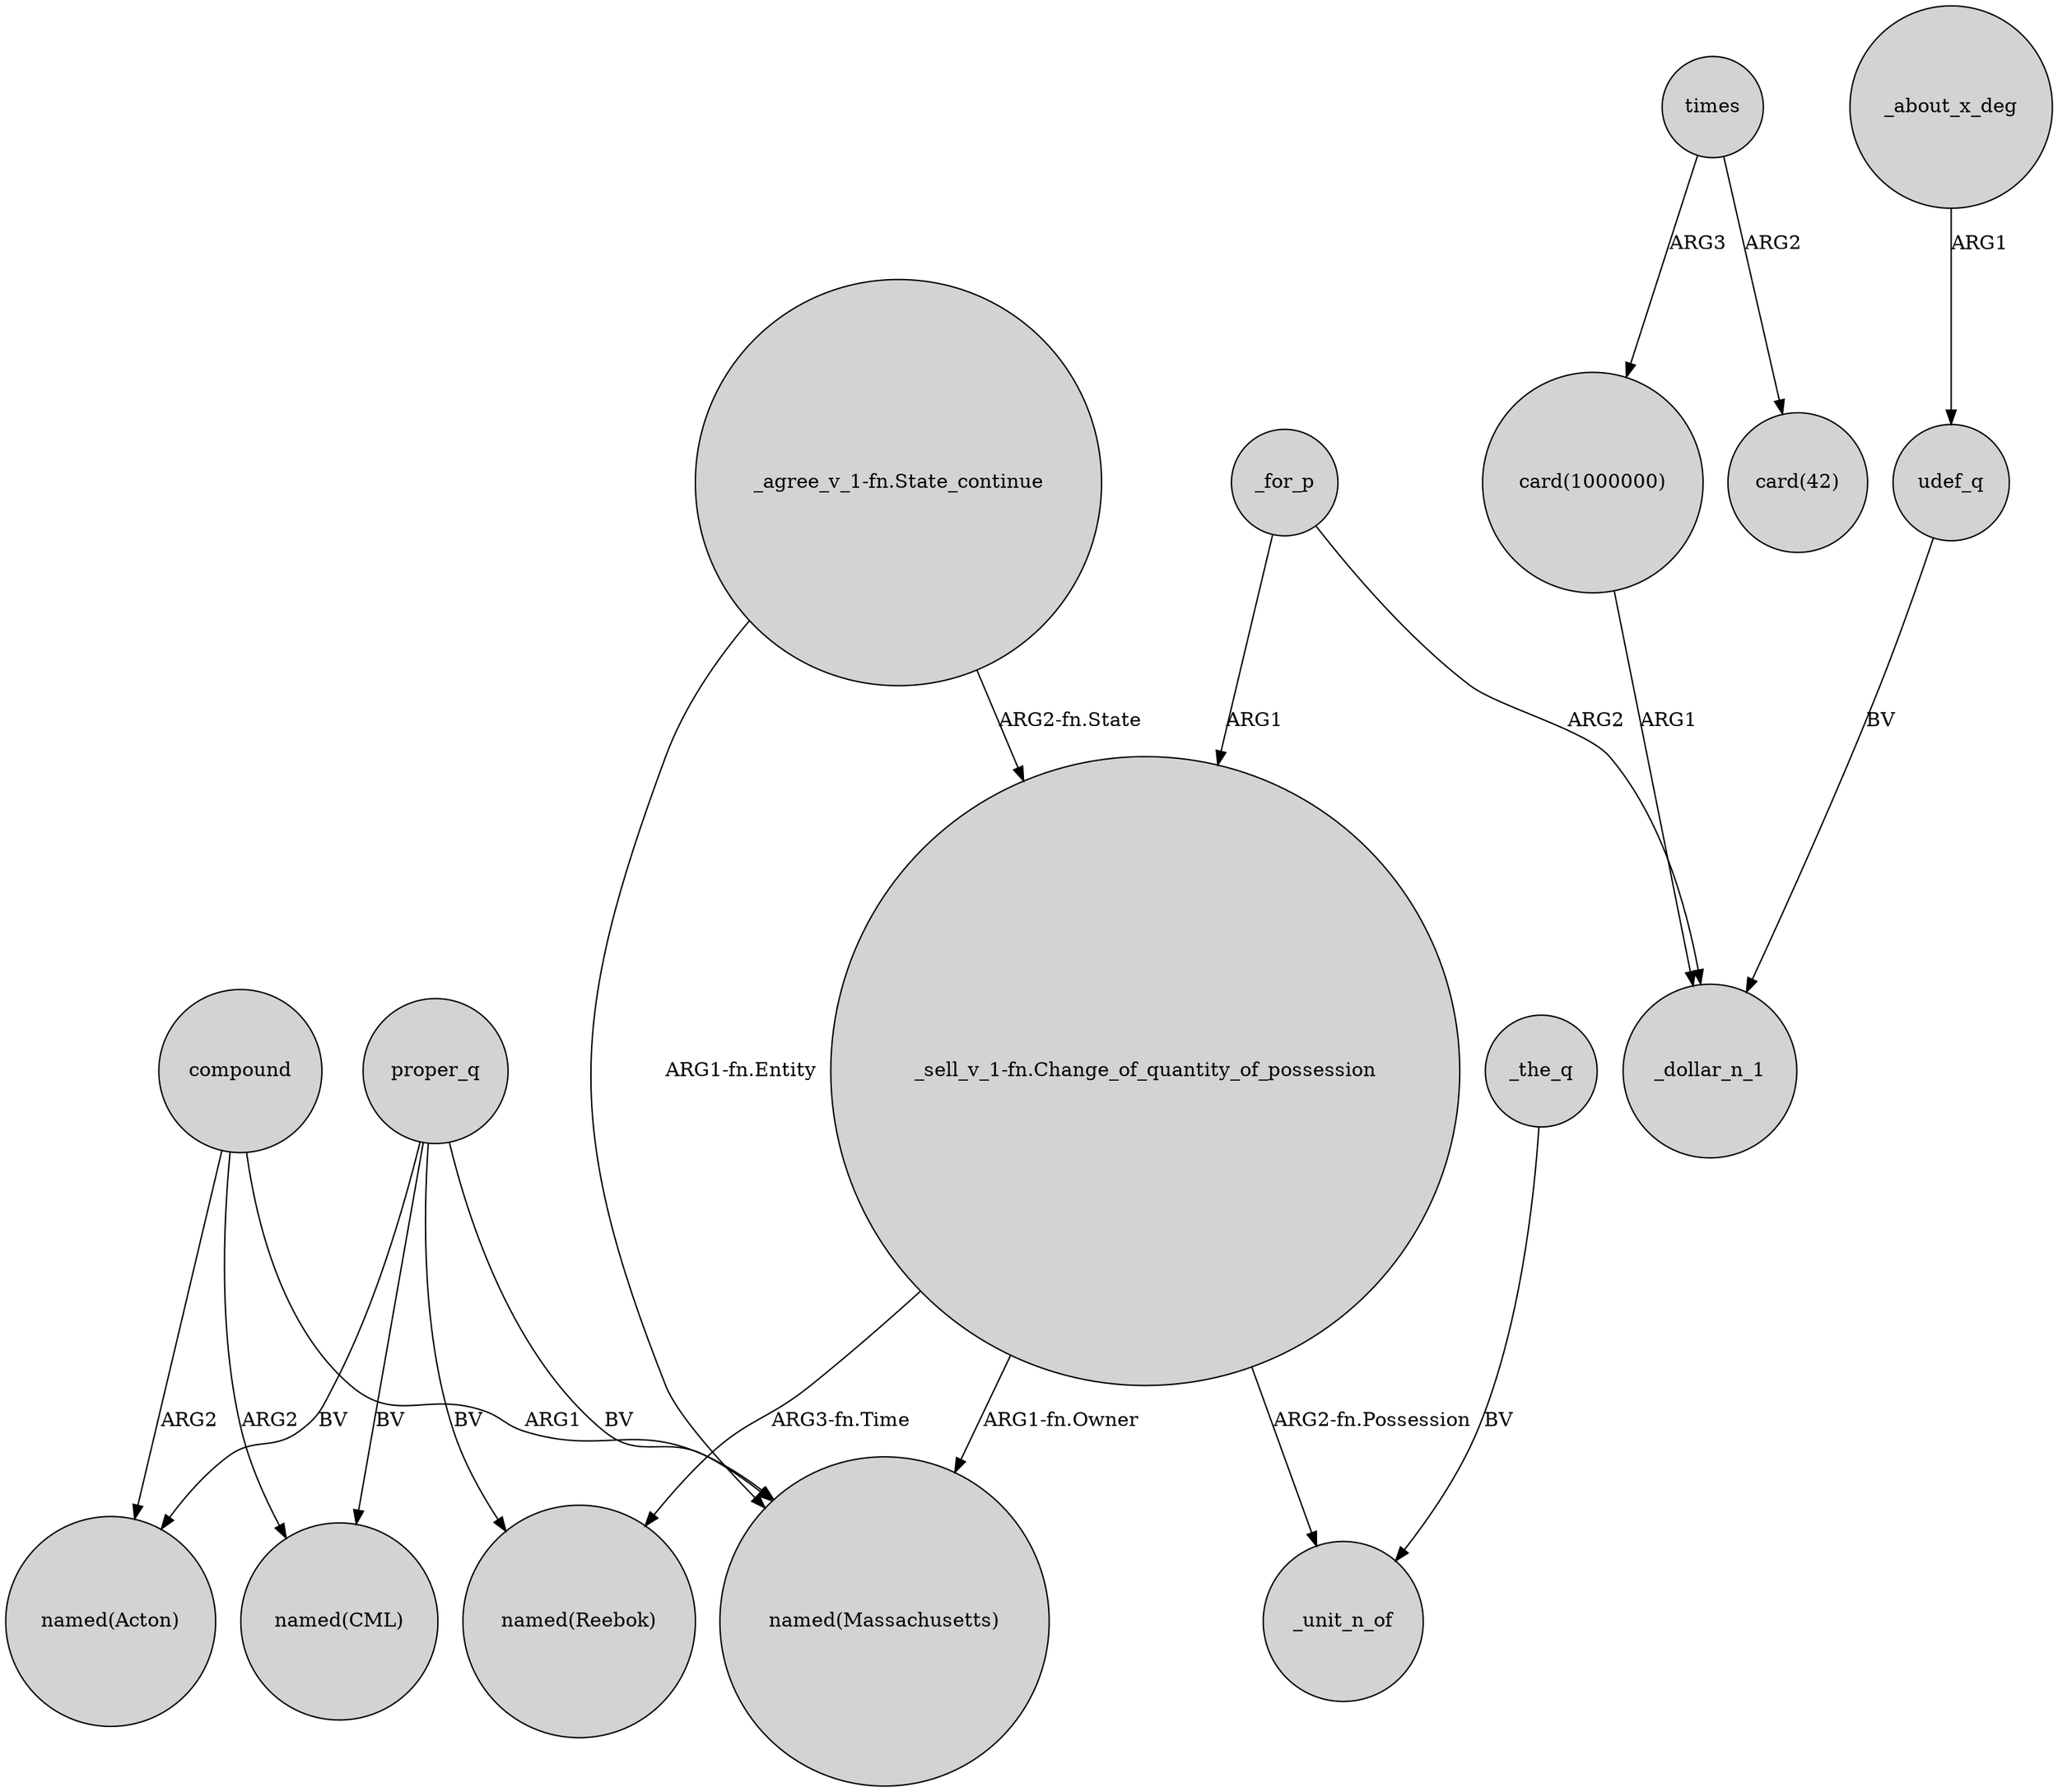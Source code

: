 digraph {
	node [shape=circle style=filled]
	proper_q -> "named(Acton)" [label=BV]
	"_sell_v_1-fn.Change_of_quantity_of_possession" -> "named(Massachusetts)" [label="ARG1-fn.Owner"]
	proper_q -> "named(CML)" [label=BV]
	proper_q -> "named(Massachusetts)" [label=BV]
	compound -> "named(Massachusetts)" [label=ARG1]
	"_agree_v_1-fn.State_continue" -> "named(Massachusetts)" [label="ARG1-fn.Entity"]
	times -> "card(1000000)" [label=ARG3]
	"_sell_v_1-fn.Change_of_quantity_of_possession" -> _unit_n_of [label="ARG2-fn.Possession"]
	_about_x_deg -> udef_q [label=ARG1]
	times -> "card(42)" [label=ARG2]
	_for_p -> _dollar_n_1 [label=ARG2]
	udef_q -> _dollar_n_1 [label=BV]
	"card(1000000)" -> _dollar_n_1 [label=ARG1]
	compound -> "named(CML)" [label=ARG2]
	proper_q -> "named(Reebok)" [label=BV]
	_for_p -> "_sell_v_1-fn.Change_of_quantity_of_possession" [label=ARG1]
	"_sell_v_1-fn.Change_of_quantity_of_possession" -> "named(Reebok)" [label="ARG3-fn.Time"]
	_the_q -> _unit_n_of [label=BV]
	"_agree_v_1-fn.State_continue" -> "_sell_v_1-fn.Change_of_quantity_of_possession" [label="ARG2-fn.State"]
	compound -> "named(Acton)" [label=ARG2]
}
